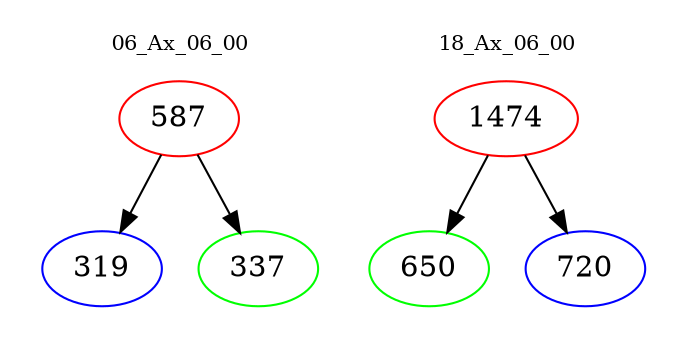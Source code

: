 digraph{
subgraph cluster_0 {
color = white
label = "06_Ax_06_00";
fontsize=10;
T0_587 [label="587", color="red"]
T0_587 -> T0_319 [color="black"]
T0_319 [label="319", color="blue"]
T0_587 -> T0_337 [color="black"]
T0_337 [label="337", color="green"]
}
subgraph cluster_1 {
color = white
label = "18_Ax_06_00";
fontsize=10;
T1_1474 [label="1474", color="red"]
T1_1474 -> T1_650 [color="black"]
T1_650 [label="650", color="green"]
T1_1474 -> T1_720 [color="black"]
T1_720 [label="720", color="blue"]
}
}
